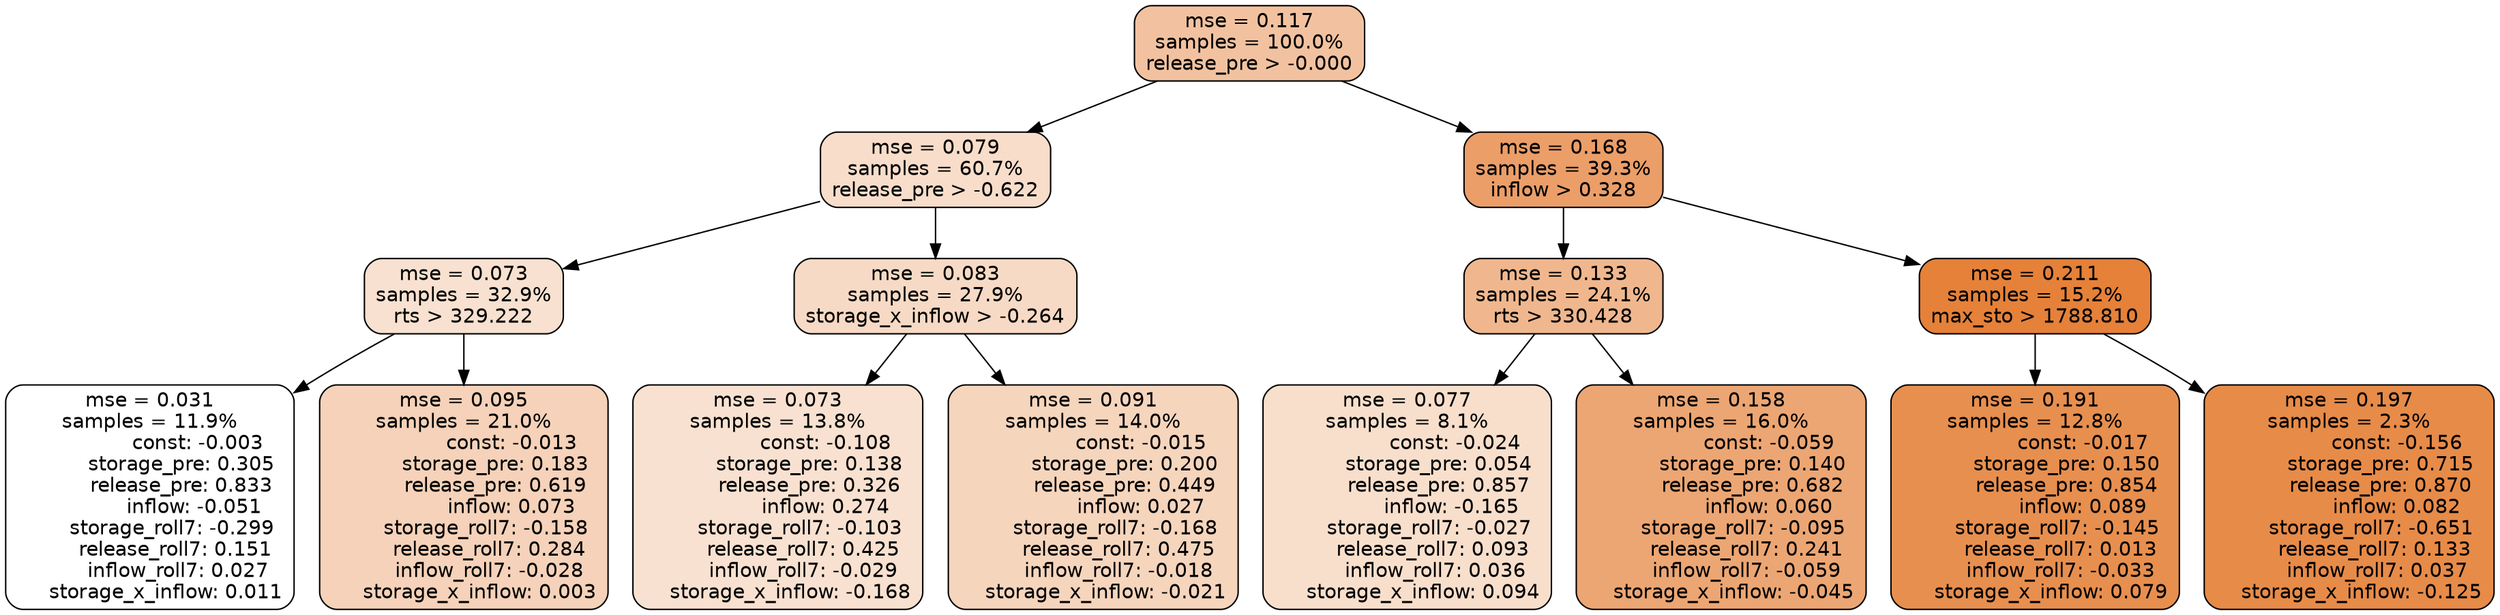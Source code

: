 digraph tree {
node [shape=rectangle, style="filled, rounded", color="black", fontname=helvetica] ;
edge [fontname=helvetica] ;
	"0" [label="mse = 0.117
samples = 100.0%
release_pre > -0.000", fillcolor="#f2c2a0"]
	"1" [label="mse = 0.079
samples = 60.7%
release_pre > -0.622", fillcolor="#f8ddca"]
	"8" [label="mse = 0.168
samples = 39.3%
inflow > 0.328", fillcolor="#eb9e68"]
	"5" [label="mse = 0.073
samples = 32.9%
rts > 329.222", fillcolor="#f8e1d0"]
	"2" [label="mse = 0.083
samples = 27.9%
storage_x_inflow > -0.264", fillcolor="#f7dac5"]
	"9" [label="mse = 0.133
samples = 24.1%
rts > 330.428", fillcolor="#f0b78e"]
	"12" [label="mse = 0.211
samples = 15.2%
max_sto > 1788.810", fillcolor="#e58139"]
	"7" [label="mse = 0.031
samples = 11.9%
               const: -0.003
          storage_pre: 0.305
          release_pre: 0.833
              inflow: -0.051
       storage_roll7: -0.299
        release_roll7: 0.151
         inflow_roll7: 0.027
     storage_x_inflow: 0.011", fillcolor="#ffffff"]
	"6" [label="mse = 0.095
samples = 21.0%
               const: -0.013
          storage_pre: 0.183
          release_pre: 0.619
               inflow: 0.073
       storage_roll7: -0.158
        release_roll7: 0.284
        inflow_roll7: -0.028
     storage_x_inflow: 0.003", fillcolor="#f5d2b9"]
	"3" [label="mse = 0.073
samples = 13.8%
               const: -0.108
          storage_pre: 0.138
          release_pre: 0.326
               inflow: 0.274
       storage_roll7: -0.103
        release_roll7: 0.425
        inflow_roll7: -0.029
    storage_x_inflow: -0.168", fillcolor="#f8e1d0"]
	"4" [label="mse = 0.091
samples = 14.0%
               const: -0.015
          storage_pre: 0.200
          release_pre: 0.449
               inflow: 0.027
       storage_roll7: -0.168
        release_roll7: 0.475
        inflow_roll7: -0.018
    storage_x_inflow: -0.021", fillcolor="#f6d5bd"]
	"11" [label="mse = 0.077
samples = 8.1%
               const: -0.024
          storage_pre: 0.054
          release_pre: 0.857
              inflow: -0.165
       storage_roll7: -0.027
        release_roll7: 0.093
         inflow_roll7: 0.036
     storage_x_inflow: 0.094", fillcolor="#f8dfcc"]
	"10" [label="mse = 0.158
samples = 16.0%
               const: -0.059
          storage_pre: 0.140
          release_pre: 0.682
               inflow: 0.060
       storage_roll7: -0.095
        release_roll7: 0.241
        inflow_roll7: -0.059
    storage_x_inflow: -0.045", fillcolor="#eca673"]
	"13" [label="mse = 0.191
samples = 12.8%
               const: -0.017
          storage_pre: 0.150
          release_pre: 0.854
               inflow: 0.089
       storage_roll7: -0.145
        release_roll7: 0.013
        inflow_roll7: -0.033
     storage_x_inflow: 0.079", fillcolor="#e78f4f"]
	"14" [label="mse = 0.197
samples = 2.3%
               const: -0.156
          storage_pre: 0.715
          release_pre: 0.870
               inflow: 0.082
       storage_roll7: -0.651
        release_roll7: 0.133
         inflow_roll7: 0.037
    storage_x_inflow: -0.125", fillcolor="#e78b49"]

	"0" -> "1"
	"0" -> "8"
	"1" -> "2"
	"1" -> "5"
	"8" -> "9"
	"8" -> "12"
	"5" -> "6"
	"5" -> "7"
	"2" -> "3"
	"2" -> "4"
	"9" -> "10"
	"9" -> "11"
	"12" -> "13"
	"12" -> "14"
}